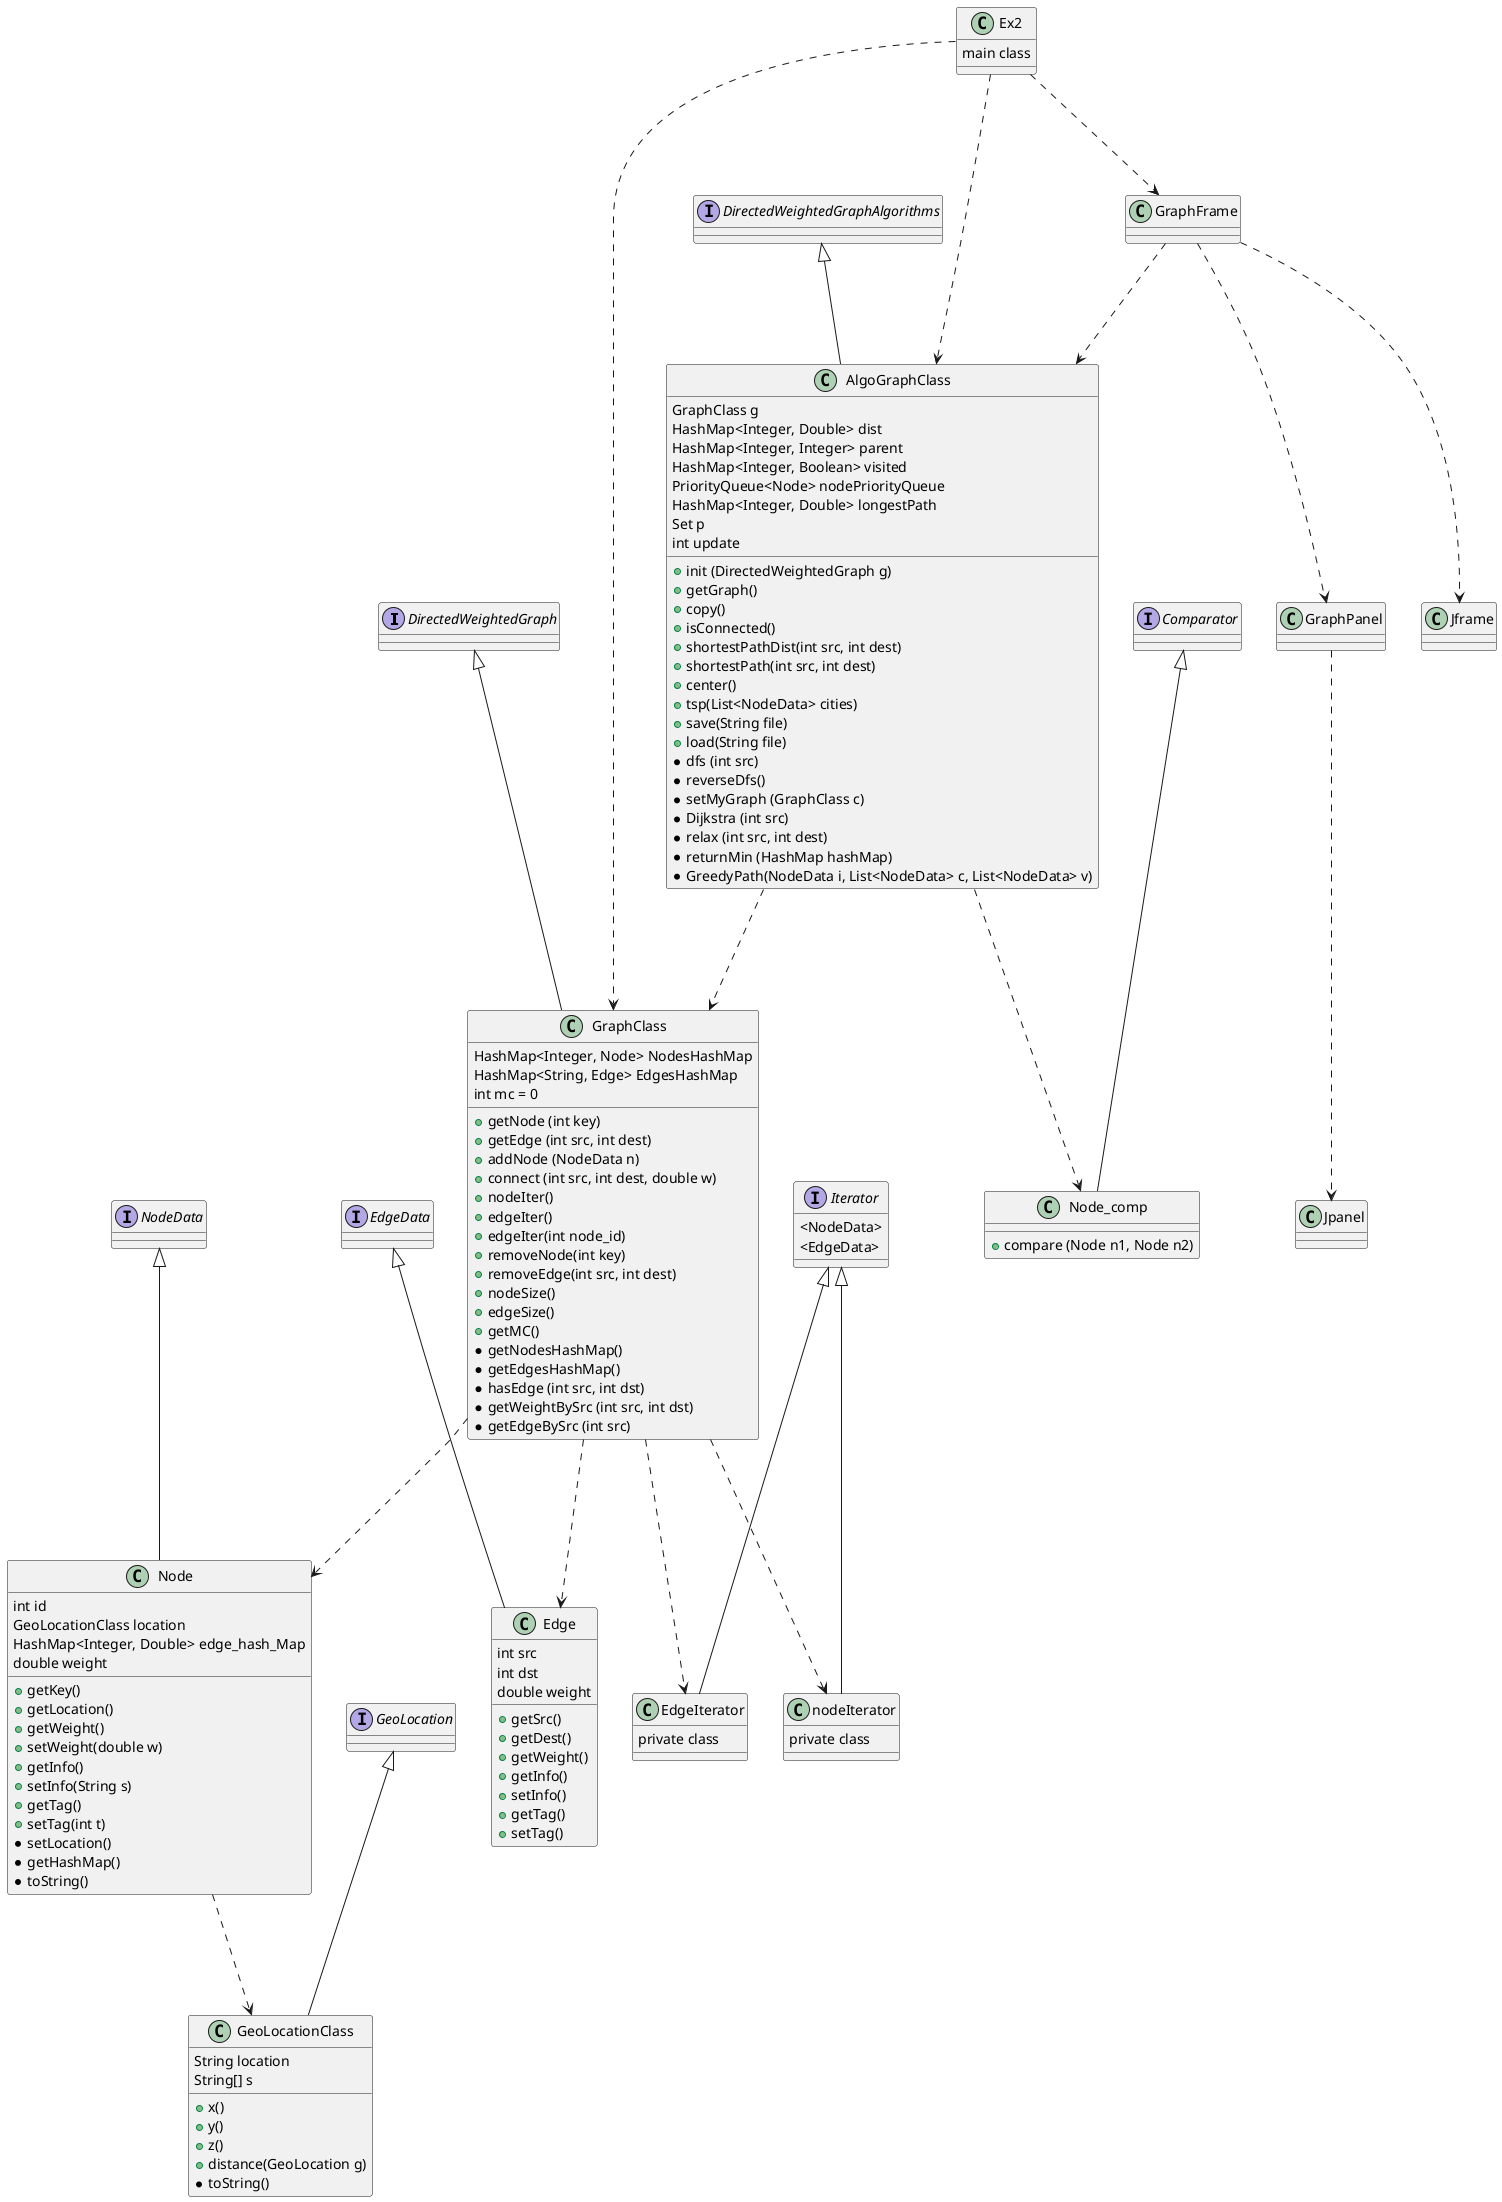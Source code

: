 @startuml
'https://plantuml.com/class-diagram

interface DirectedWeightedGraph
interface DirectedWeightedGraphAlgorithms
interface EdgeData
interface GeoLocation
interface NodeData

interface Iterator
interface Comparator

class Ex2
class GraphClass
class AlgoGraphClass
class Edge
class Node
class Node_comp
class GeoLocationClass
class GraphFrame
class GraphPanel
class nodeIterator
class EdgeIterator
class Jframe
class Jpanel

Ex2...>AlgoGraphClass
Ex2..>GraphClass

Ex2...>GraphFrame
GraphFrame ...>GraphPanel



DirectedWeightedGraph <|--- GraphClass
DirectedWeightedGraphAlgorithms <|--- AlgoGraphClass
GeoLocation <|--- GeoLocationClass
NodeData <|--- Node
EdgeData <|--- Edge
Iterator <|---nodeIterator
Iterator <|--- EdgeIterator
Comparator <|--- Node_comp

GraphFrame ...>Jframe
GraphPanel ...> Jpanel

AlgoGraphClass ...> GraphClass
AlgoGraphClass ...>Node_comp
Node ...>GeoLocationClass

GraphClass ...> Node
GraphClass ...> Edge
GraphClass ...>nodeIterator
GraphClass ...>EdgeIterator
GraphFrame ...>AlgoGraphClass


class Ex2{
main class
}

class GraphClass{
HashMap<Integer, Node> NodesHashMap
 HashMap<String, Edge> EdgesHashMap
 int mc = 0
+getNode (int key)
+getEdge (int src, int dest)
+addNode (NodeData n)
+connect (int src, int dest, double w)
+nodeIter()
+edgeIter()
+edgeIter(int node_id)
+removeNode(int key)
+removeEdge(int src, int dest)
+nodeSize()
+edgeSize()
+getMC()


*getNodesHashMap()
*getEdgesHashMap()
*hasEdge (int src, int dst)
*getWeightBySrc (int src, int dst)
*getEdgeBySrc (int src)

}
class AlgoGraphClass{
GraphClass g
HashMap<Integer, Double> dist
HashMap<Integer, Integer> parent
HashMap<Integer, Boolean> visited
PriorityQueue<Node> nodePriorityQueue
HashMap<Integer, Double> longestPath
Set p
int update

+init (DirectedWeightedGraph g)
+getGraph()
+copy()
+isConnected()
+shortestPathDist(int src, int dest)
+shortestPath(int src, int dest)
+center()
+tsp(List<NodeData> cities)
+save(String file)
+load(String file)
*dfs (int src)
*reverseDfs()
*setMyGraph (GraphClass c)
*Dijkstra (int src)
*relax (int src, int dest)
*returnMin (HashMap hashMap)
*GreedyPath(NodeData i, List<NodeData> c, List<NodeData> v)
}
class nodeIterator{
private class
}
class EdgeIterator{
private class
}
class Node{
int id
GeoLocationClass location
HashMap<Integer, Double> edge_hash_Map
double weight

+getKey()
+getLocation()
+getWeight()
+setWeight(double w)
+getInfo()
+setInfo(String s)
+getTag()
+setTag(int t)
*setLocation()
*getHashMap()
*toString()

}
class Edge{
int src
int dst
double weight
+getSrc()
+getDest()
+getWeight()
+getInfo()
+setInfo()
+getTag()
+setTag()
}
class GeoLocationClass{
String location
String[] s

+x()
+y()
+z()
+distance(GeoLocation g)
*toString()




}
class Node_comp{
+compare (Node n1, Node n2)
}


interface Iterator{
<NodeData>
<EdgeData>
}





@enduml